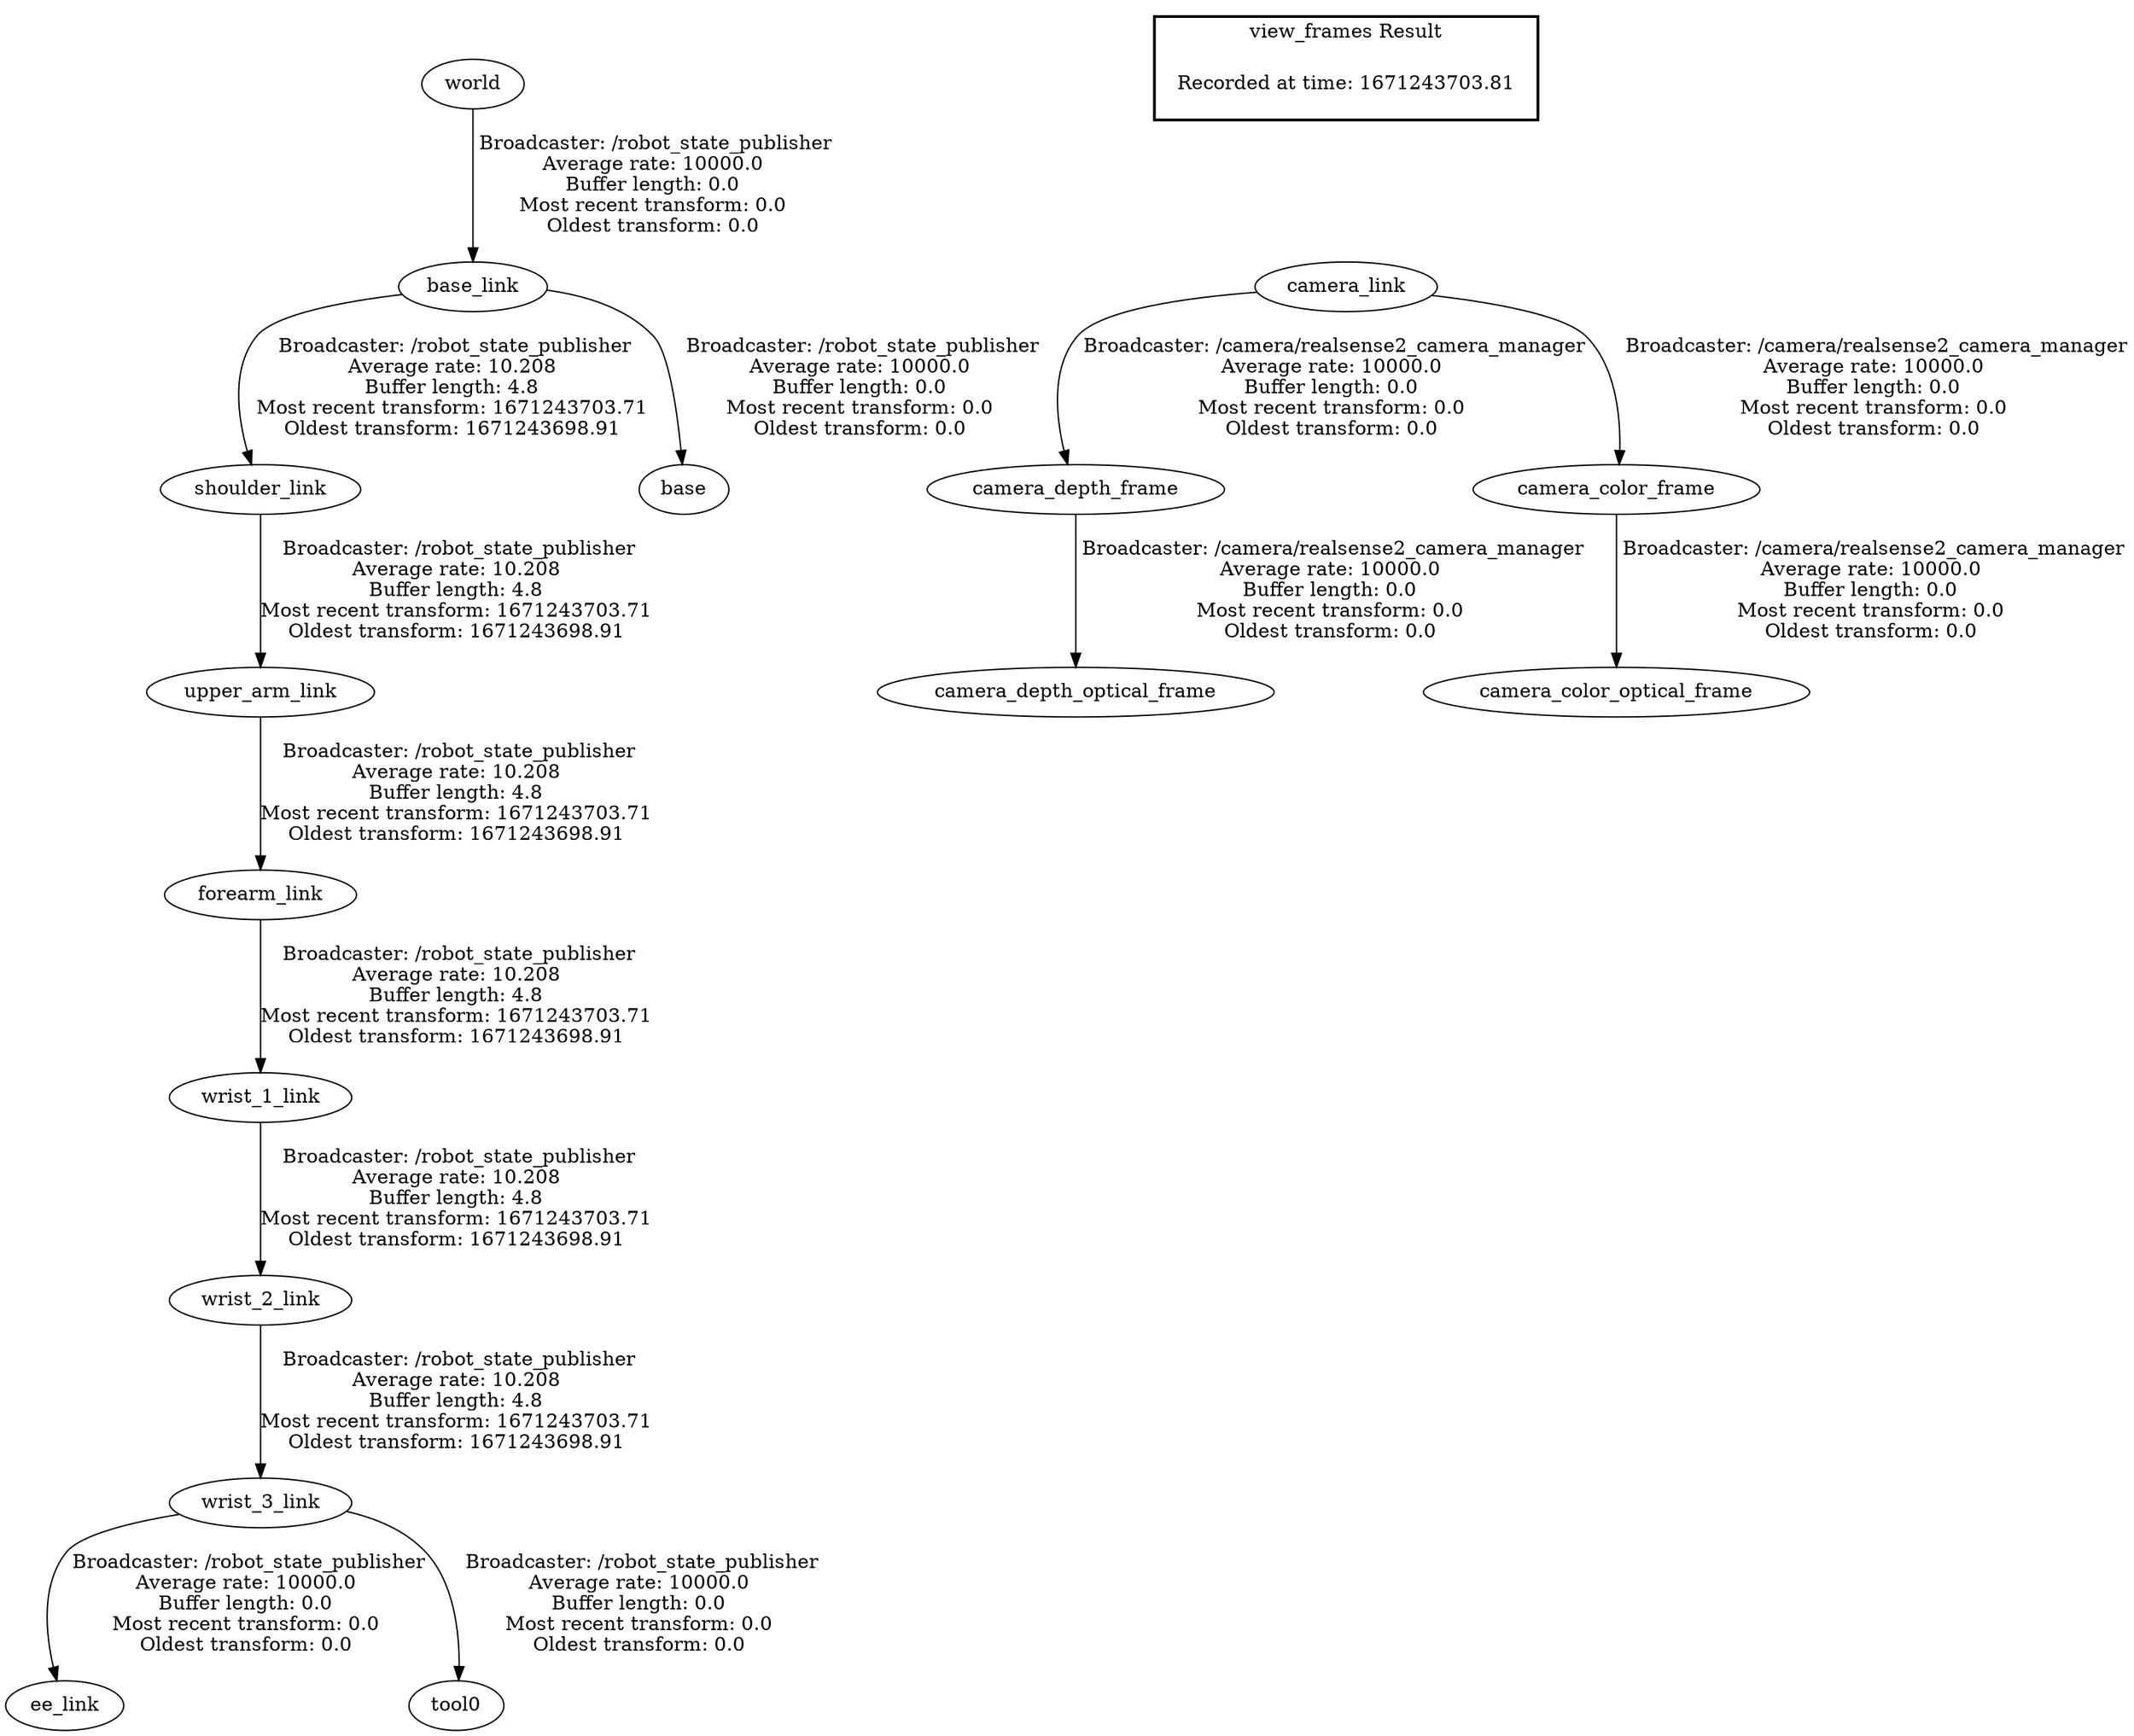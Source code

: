 digraph G {
"world" -> "base_link"[label=" Broadcaster: /robot_state_publisher\nAverage rate: 10000.0\nBuffer length: 0.0\nMost recent transform: 0.0\nOldest transform: 0.0\n"];
"camera_link" -> "camera_depth_frame"[label=" Broadcaster: /camera/realsense2_camera_manager\nAverage rate: 10000.0\nBuffer length: 0.0\nMost recent transform: 0.0\nOldest transform: 0.0\n"];
"camera_color_frame" -> "camera_color_optical_frame"[label=" Broadcaster: /camera/realsense2_camera_manager\nAverage rate: 10000.0\nBuffer length: 0.0\nMost recent transform: 0.0\nOldest transform: 0.0\n"];
"wrist_3_link" -> "ee_link"[label=" Broadcaster: /robot_state_publisher\nAverage rate: 10000.0\nBuffer length: 0.0\nMost recent transform: 0.0\nOldest transform: 0.0\n"];
"upper_arm_link" -> "forearm_link"[label=" Broadcaster: /robot_state_publisher\nAverage rate: 10.208\nBuffer length: 4.8\nMost recent transform: 1671243703.71\nOldest transform: 1671243698.91\n"];
"wrist_2_link" -> "wrist_3_link"[label=" Broadcaster: /robot_state_publisher\nAverage rate: 10.208\nBuffer length: 4.8\nMost recent transform: 1671243703.71\nOldest transform: 1671243698.91\n"];
"shoulder_link" -> "upper_arm_link"[label=" Broadcaster: /robot_state_publisher\nAverage rate: 10.208\nBuffer length: 4.8\nMost recent transform: 1671243703.71\nOldest transform: 1671243698.91\n"];
"base_link" -> "base"[label=" Broadcaster: /robot_state_publisher\nAverage rate: 10000.0\nBuffer length: 0.0\nMost recent transform: 0.0\nOldest transform: 0.0\n"];
"wrist_1_link" -> "wrist_2_link"[label=" Broadcaster: /robot_state_publisher\nAverage rate: 10.208\nBuffer length: 4.8\nMost recent transform: 1671243703.71\nOldest transform: 1671243698.91\n"];
"camera_depth_frame" -> "camera_depth_optical_frame"[label=" Broadcaster: /camera/realsense2_camera_manager\nAverage rate: 10000.0\nBuffer length: 0.0\nMost recent transform: 0.0\nOldest transform: 0.0\n"];
"wrist_3_link" -> "tool0"[label=" Broadcaster: /robot_state_publisher\nAverage rate: 10000.0\nBuffer length: 0.0\nMost recent transform: 0.0\nOldest transform: 0.0\n"];
"forearm_link" -> "wrist_1_link"[label=" Broadcaster: /robot_state_publisher\nAverage rate: 10.208\nBuffer length: 4.8\nMost recent transform: 1671243703.71\nOldest transform: 1671243698.91\n"];
"base_link" -> "shoulder_link"[label=" Broadcaster: /robot_state_publisher\nAverage rate: 10.208\nBuffer length: 4.8\nMost recent transform: 1671243703.71\nOldest transform: 1671243698.91\n"];
"camera_link" -> "camera_color_frame"[label=" Broadcaster: /camera/realsense2_camera_manager\nAverage rate: 10000.0\nBuffer length: 0.0\nMost recent transform: 0.0\nOldest transform: 0.0\n"];
edge [style=invis];
 subgraph cluster_legend { style=bold; color=black; label ="view_frames Result";
"Recorded at time: 1671243703.81"[ shape=plaintext ] ;
}->"camera_link";
}
